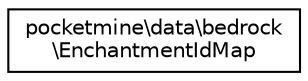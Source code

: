 digraph "Graphical Class Hierarchy"
{
 // INTERACTIVE_SVG=YES
 // LATEX_PDF_SIZE
  edge [fontname="Helvetica",fontsize="10",labelfontname="Helvetica",labelfontsize="10"];
  node [fontname="Helvetica",fontsize="10",shape=record];
  rankdir="LR";
  Node0 [label="pocketmine\\data\\bedrock\l\\EnchantmentIdMap",height=0.2,width=0.4,color="black", fillcolor="white", style="filled",URL="$d3/d24/classpocketmine_1_1data_1_1bedrock_1_1_enchantment_id_map.html",tooltip=" "];
}
